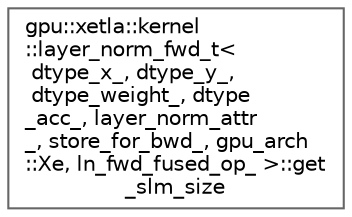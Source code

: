 digraph "Graphical Class Hierarchy"
{
 // LATEX_PDF_SIZE
  bgcolor="transparent";
  edge [fontname=Helvetica,fontsize=10,labelfontname=Helvetica,labelfontsize=10];
  node [fontname=Helvetica,fontsize=10,shape=box,height=0.2,width=0.4];
  rankdir="LR";
  Node0 [id="Node000000",label="gpu::xetla::kernel\l::layer_norm_fwd_t\<\l dtype_x_, dtype_y_,\l dtype_weight_, dtype\l_acc_, layer_norm_attr\l_, store_for_bwd_, gpu_arch\l::Xe, ln_fwd_fused_op_ \>::get\l_slm_size",height=0.2,width=0.4,color="grey40", fillcolor="white", style="filled",URL="$structgpu_1_1xetla_1_1kernel_1_1layer__norm__fwd__t_3_01dtype__x___00_01dtype__y___00_01dtype__w1fae1b1d7e31ebc935e4665707a2f860.html",tooltip=" "];
}
